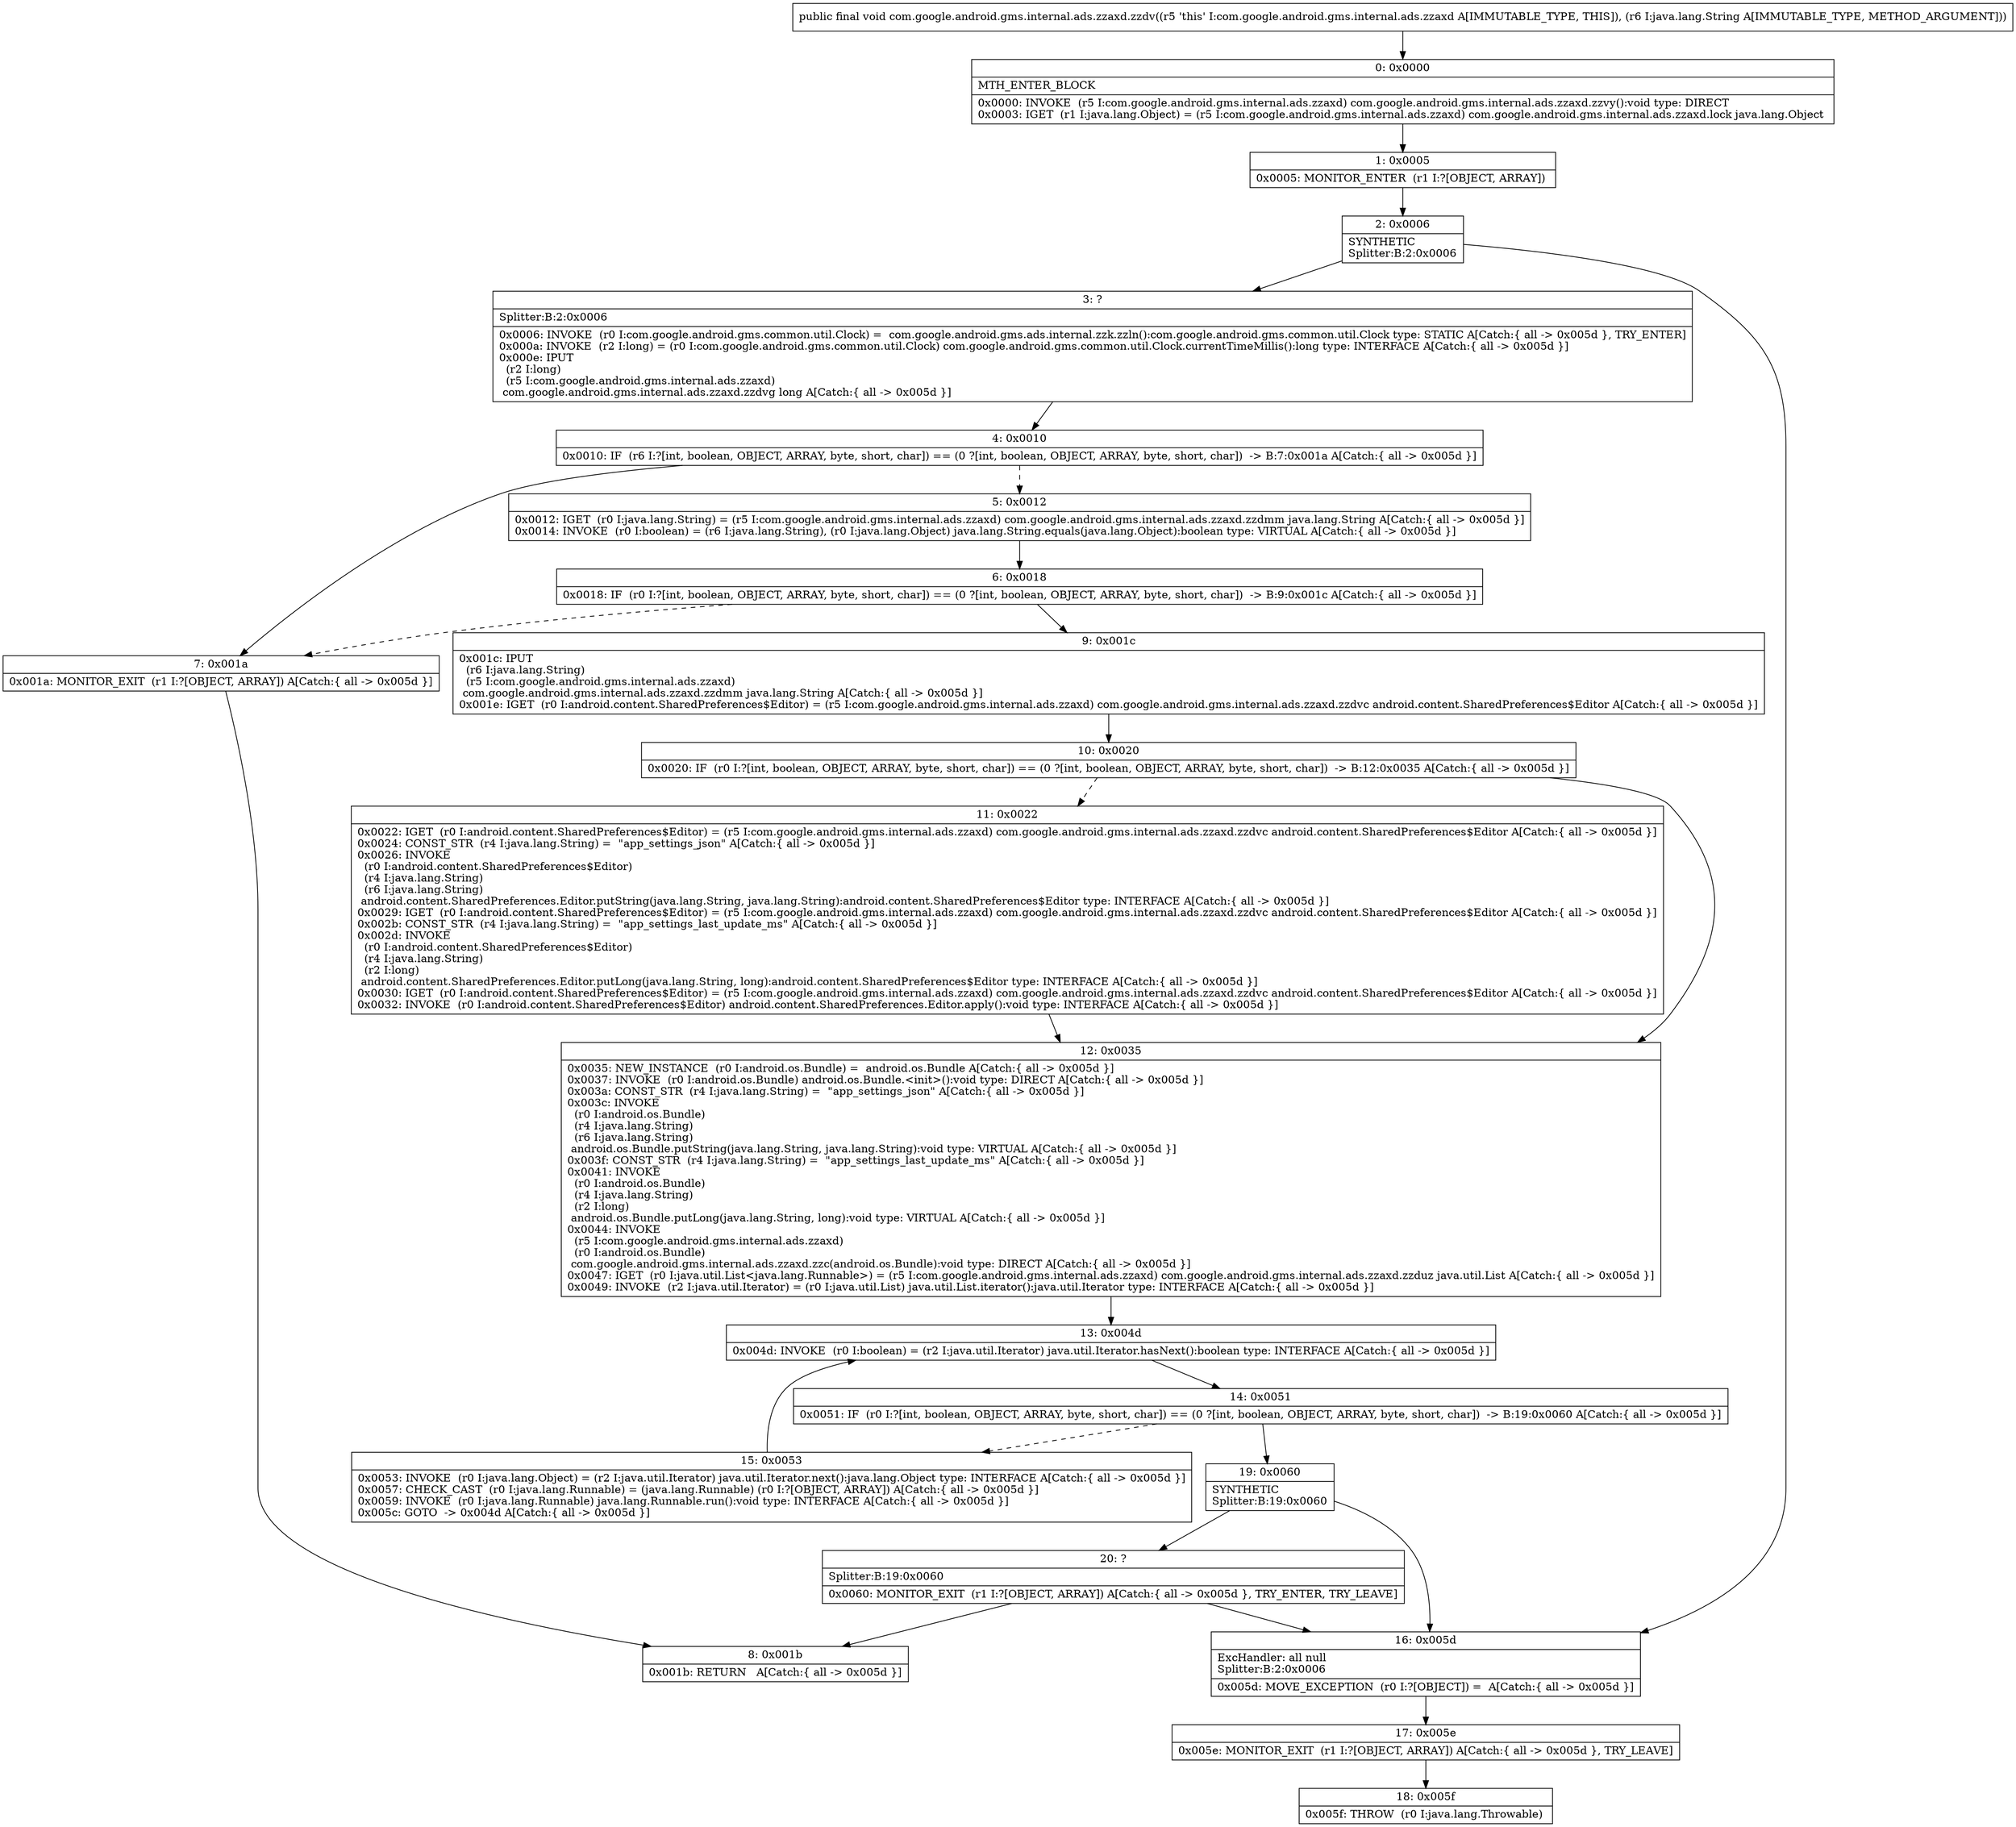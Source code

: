 digraph "CFG forcom.google.android.gms.internal.ads.zzaxd.zzdv(Ljava\/lang\/String;)V" {
Node_0 [shape=record,label="{0\:\ 0x0000|MTH_ENTER_BLOCK\l|0x0000: INVOKE  (r5 I:com.google.android.gms.internal.ads.zzaxd) com.google.android.gms.internal.ads.zzaxd.zzvy():void type: DIRECT \l0x0003: IGET  (r1 I:java.lang.Object) = (r5 I:com.google.android.gms.internal.ads.zzaxd) com.google.android.gms.internal.ads.zzaxd.lock java.lang.Object \l}"];
Node_1 [shape=record,label="{1\:\ 0x0005|0x0005: MONITOR_ENTER  (r1 I:?[OBJECT, ARRAY]) \l}"];
Node_2 [shape=record,label="{2\:\ 0x0006|SYNTHETIC\lSplitter:B:2:0x0006\l}"];
Node_3 [shape=record,label="{3\:\ ?|Splitter:B:2:0x0006\l|0x0006: INVOKE  (r0 I:com.google.android.gms.common.util.Clock) =  com.google.android.gms.ads.internal.zzk.zzln():com.google.android.gms.common.util.Clock type: STATIC A[Catch:\{ all \-\> 0x005d \}, TRY_ENTER]\l0x000a: INVOKE  (r2 I:long) = (r0 I:com.google.android.gms.common.util.Clock) com.google.android.gms.common.util.Clock.currentTimeMillis():long type: INTERFACE A[Catch:\{ all \-\> 0x005d \}]\l0x000e: IPUT  \l  (r2 I:long)\l  (r5 I:com.google.android.gms.internal.ads.zzaxd)\l com.google.android.gms.internal.ads.zzaxd.zzdvg long A[Catch:\{ all \-\> 0x005d \}]\l}"];
Node_4 [shape=record,label="{4\:\ 0x0010|0x0010: IF  (r6 I:?[int, boolean, OBJECT, ARRAY, byte, short, char]) == (0 ?[int, boolean, OBJECT, ARRAY, byte, short, char])  \-\> B:7:0x001a A[Catch:\{ all \-\> 0x005d \}]\l}"];
Node_5 [shape=record,label="{5\:\ 0x0012|0x0012: IGET  (r0 I:java.lang.String) = (r5 I:com.google.android.gms.internal.ads.zzaxd) com.google.android.gms.internal.ads.zzaxd.zzdmm java.lang.String A[Catch:\{ all \-\> 0x005d \}]\l0x0014: INVOKE  (r0 I:boolean) = (r6 I:java.lang.String), (r0 I:java.lang.Object) java.lang.String.equals(java.lang.Object):boolean type: VIRTUAL A[Catch:\{ all \-\> 0x005d \}]\l}"];
Node_6 [shape=record,label="{6\:\ 0x0018|0x0018: IF  (r0 I:?[int, boolean, OBJECT, ARRAY, byte, short, char]) == (0 ?[int, boolean, OBJECT, ARRAY, byte, short, char])  \-\> B:9:0x001c A[Catch:\{ all \-\> 0x005d \}]\l}"];
Node_7 [shape=record,label="{7\:\ 0x001a|0x001a: MONITOR_EXIT  (r1 I:?[OBJECT, ARRAY]) A[Catch:\{ all \-\> 0x005d \}]\l}"];
Node_8 [shape=record,label="{8\:\ 0x001b|0x001b: RETURN   A[Catch:\{ all \-\> 0x005d \}]\l}"];
Node_9 [shape=record,label="{9\:\ 0x001c|0x001c: IPUT  \l  (r6 I:java.lang.String)\l  (r5 I:com.google.android.gms.internal.ads.zzaxd)\l com.google.android.gms.internal.ads.zzaxd.zzdmm java.lang.String A[Catch:\{ all \-\> 0x005d \}]\l0x001e: IGET  (r0 I:android.content.SharedPreferences$Editor) = (r5 I:com.google.android.gms.internal.ads.zzaxd) com.google.android.gms.internal.ads.zzaxd.zzdvc android.content.SharedPreferences$Editor A[Catch:\{ all \-\> 0x005d \}]\l}"];
Node_10 [shape=record,label="{10\:\ 0x0020|0x0020: IF  (r0 I:?[int, boolean, OBJECT, ARRAY, byte, short, char]) == (0 ?[int, boolean, OBJECT, ARRAY, byte, short, char])  \-\> B:12:0x0035 A[Catch:\{ all \-\> 0x005d \}]\l}"];
Node_11 [shape=record,label="{11\:\ 0x0022|0x0022: IGET  (r0 I:android.content.SharedPreferences$Editor) = (r5 I:com.google.android.gms.internal.ads.zzaxd) com.google.android.gms.internal.ads.zzaxd.zzdvc android.content.SharedPreferences$Editor A[Catch:\{ all \-\> 0x005d \}]\l0x0024: CONST_STR  (r4 I:java.lang.String) =  \"app_settings_json\" A[Catch:\{ all \-\> 0x005d \}]\l0x0026: INVOKE  \l  (r0 I:android.content.SharedPreferences$Editor)\l  (r4 I:java.lang.String)\l  (r6 I:java.lang.String)\l android.content.SharedPreferences.Editor.putString(java.lang.String, java.lang.String):android.content.SharedPreferences$Editor type: INTERFACE A[Catch:\{ all \-\> 0x005d \}]\l0x0029: IGET  (r0 I:android.content.SharedPreferences$Editor) = (r5 I:com.google.android.gms.internal.ads.zzaxd) com.google.android.gms.internal.ads.zzaxd.zzdvc android.content.SharedPreferences$Editor A[Catch:\{ all \-\> 0x005d \}]\l0x002b: CONST_STR  (r4 I:java.lang.String) =  \"app_settings_last_update_ms\" A[Catch:\{ all \-\> 0x005d \}]\l0x002d: INVOKE  \l  (r0 I:android.content.SharedPreferences$Editor)\l  (r4 I:java.lang.String)\l  (r2 I:long)\l android.content.SharedPreferences.Editor.putLong(java.lang.String, long):android.content.SharedPreferences$Editor type: INTERFACE A[Catch:\{ all \-\> 0x005d \}]\l0x0030: IGET  (r0 I:android.content.SharedPreferences$Editor) = (r5 I:com.google.android.gms.internal.ads.zzaxd) com.google.android.gms.internal.ads.zzaxd.zzdvc android.content.SharedPreferences$Editor A[Catch:\{ all \-\> 0x005d \}]\l0x0032: INVOKE  (r0 I:android.content.SharedPreferences$Editor) android.content.SharedPreferences.Editor.apply():void type: INTERFACE A[Catch:\{ all \-\> 0x005d \}]\l}"];
Node_12 [shape=record,label="{12\:\ 0x0035|0x0035: NEW_INSTANCE  (r0 I:android.os.Bundle) =  android.os.Bundle A[Catch:\{ all \-\> 0x005d \}]\l0x0037: INVOKE  (r0 I:android.os.Bundle) android.os.Bundle.\<init\>():void type: DIRECT A[Catch:\{ all \-\> 0x005d \}]\l0x003a: CONST_STR  (r4 I:java.lang.String) =  \"app_settings_json\" A[Catch:\{ all \-\> 0x005d \}]\l0x003c: INVOKE  \l  (r0 I:android.os.Bundle)\l  (r4 I:java.lang.String)\l  (r6 I:java.lang.String)\l android.os.Bundle.putString(java.lang.String, java.lang.String):void type: VIRTUAL A[Catch:\{ all \-\> 0x005d \}]\l0x003f: CONST_STR  (r4 I:java.lang.String) =  \"app_settings_last_update_ms\" A[Catch:\{ all \-\> 0x005d \}]\l0x0041: INVOKE  \l  (r0 I:android.os.Bundle)\l  (r4 I:java.lang.String)\l  (r2 I:long)\l android.os.Bundle.putLong(java.lang.String, long):void type: VIRTUAL A[Catch:\{ all \-\> 0x005d \}]\l0x0044: INVOKE  \l  (r5 I:com.google.android.gms.internal.ads.zzaxd)\l  (r0 I:android.os.Bundle)\l com.google.android.gms.internal.ads.zzaxd.zzc(android.os.Bundle):void type: DIRECT A[Catch:\{ all \-\> 0x005d \}]\l0x0047: IGET  (r0 I:java.util.List\<java.lang.Runnable\>) = (r5 I:com.google.android.gms.internal.ads.zzaxd) com.google.android.gms.internal.ads.zzaxd.zzduz java.util.List A[Catch:\{ all \-\> 0x005d \}]\l0x0049: INVOKE  (r2 I:java.util.Iterator) = (r0 I:java.util.List) java.util.List.iterator():java.util.Iterator type: INTERFACE A[Catch:\{ all \-\> 0x005d \}]\l}"];
Node_13 [shape=record,label="{13\:\ 0x004d|0x004d: INVOKE  (r0 I:boolean) = (r2 I:java.util.Iterator) java.util.Iterator.hasNext():boolean type: INTERFACE A[Catch:\{ all \-\> 0x005d \}]\l}"];
Node_14 [shape=record,label="{14\:\ 0x0051|0x0051: IF  (r0 I:?[int, boolean, OBJECT, ARRAY, byte, short, char]) == (0 ?[int, boolean, OBJECT, ARRAY, byte, short, char])  \-\> B:19:0x0060 A[Catch:\{ all \-\> 0x005d \}]\l}"];
Node_15 [shape=record,label="{15\:\ 0x0053|0x0053: INVOKE  (r0 I:java.lang.Object) = (r2 I:java.util.Iterator) java.util.Iterator.next():java.lang.Object type: INTERFACE A[Catch:\{ all \-\> 0x005d \}]\l0x0057: CHECK_CAST  (r0 I:java.lang.Runnable) = (java.lang.Runnable) (r0 I:?[OBJECT, ARRAY]) A[Catch:\{ all \-\> 0x005d \}]\l0x0059: INVOKE  (r0 I:java.lang.Runnable) java.lang.Runnable.run():void type: INTERFACE A[Catch:\{ all \-\> 0x005d \}]\l0x005c: GOTO  \-\> 0x004d A[Catch:\{ all \-\> 0x005d \}]\l}"];
Node_16 [shape=record,label="{16\:\ 0x005d|ExcHandler: all null\lSplitter:B:2:0x0006\l|0x005d: MOVE_EXCEPTION  (r0 I:?[OBJECT]) =  A[Catch:\{ all \-\> 0x005d \}]\l}"];
Node_17 [shape=record,label="{17\:\ 0x005e|0x005e: MONITOR_EXIT  (r1 I:?[OBJECT, ARRAY]) A[Catch:\{ all \-\> 0x005d \}, TRY_LEAVE]\l}"];
Node_18 [shape=record,label="{18\:\ 0x005f|0x005f: THROW  (r0 I:java.lang.Throwable) \l}"];
Node_19 [shape=record,label="{19\:\ 0x0060|SYNTHETIC\lSplitter:B:19:0x0060\l}"];
Node_20 [shape=record,label="{20\:\ ?|Splitter:B:19:0x0060\l|0x0060: MONITOR_EXIT  (r1 I:?[OBJECT, ARRAY]) A[Catch:\{ all \-\> 0x005d \}, TRY_ENTER, TRY_LEAVE]\l}"];
MethodNode[shape=record,label="{public final void com.google.android.gms.internal.ads.zzaxd.zzdv((r5 'this' I:com.google.android.gms.internal.ads.zzaxd A[IMMUTABLE_TYPE, THIS]), (r6 I:java.lang.String A[IMMUTABLE_TYPE, METHOD_ARGUMENT])) }"];
MethodNode -> Node_0;
Node_0 -> Node_1;
Node_1 -> Node_2;
Node_2 -> Node_3;
Node_2 -> Node_16;
Node_3 -> Node_4;
Node_4 -> Node_5[style=dashed];
Node_4 -> Node_7;
Node_5 -> Node_6;
Node_6 -> Node_7[style=dashed];
Node_6 -> Node_9;
Node_7 -> Node_8;
Node_9 -> Node_10;
Node_10 -> Node_11[style=dashed];
Node_10 -> Node_12;
Node_11 -> Node_12;
Node_12 -> Node_13;
Node_13 -> Node_14;
Node_14 -> Node_15[style=dashed];
Node_14 -> Node_19;
Node_15 -> Node_13;
Node_16 -> Node_17;
Node_17 -> Node_18;
Node_19 -> Node_20;
Node_19 -> Node_16;
Node_20 -> Node_16;
Node_20 -> Node_8;
}

